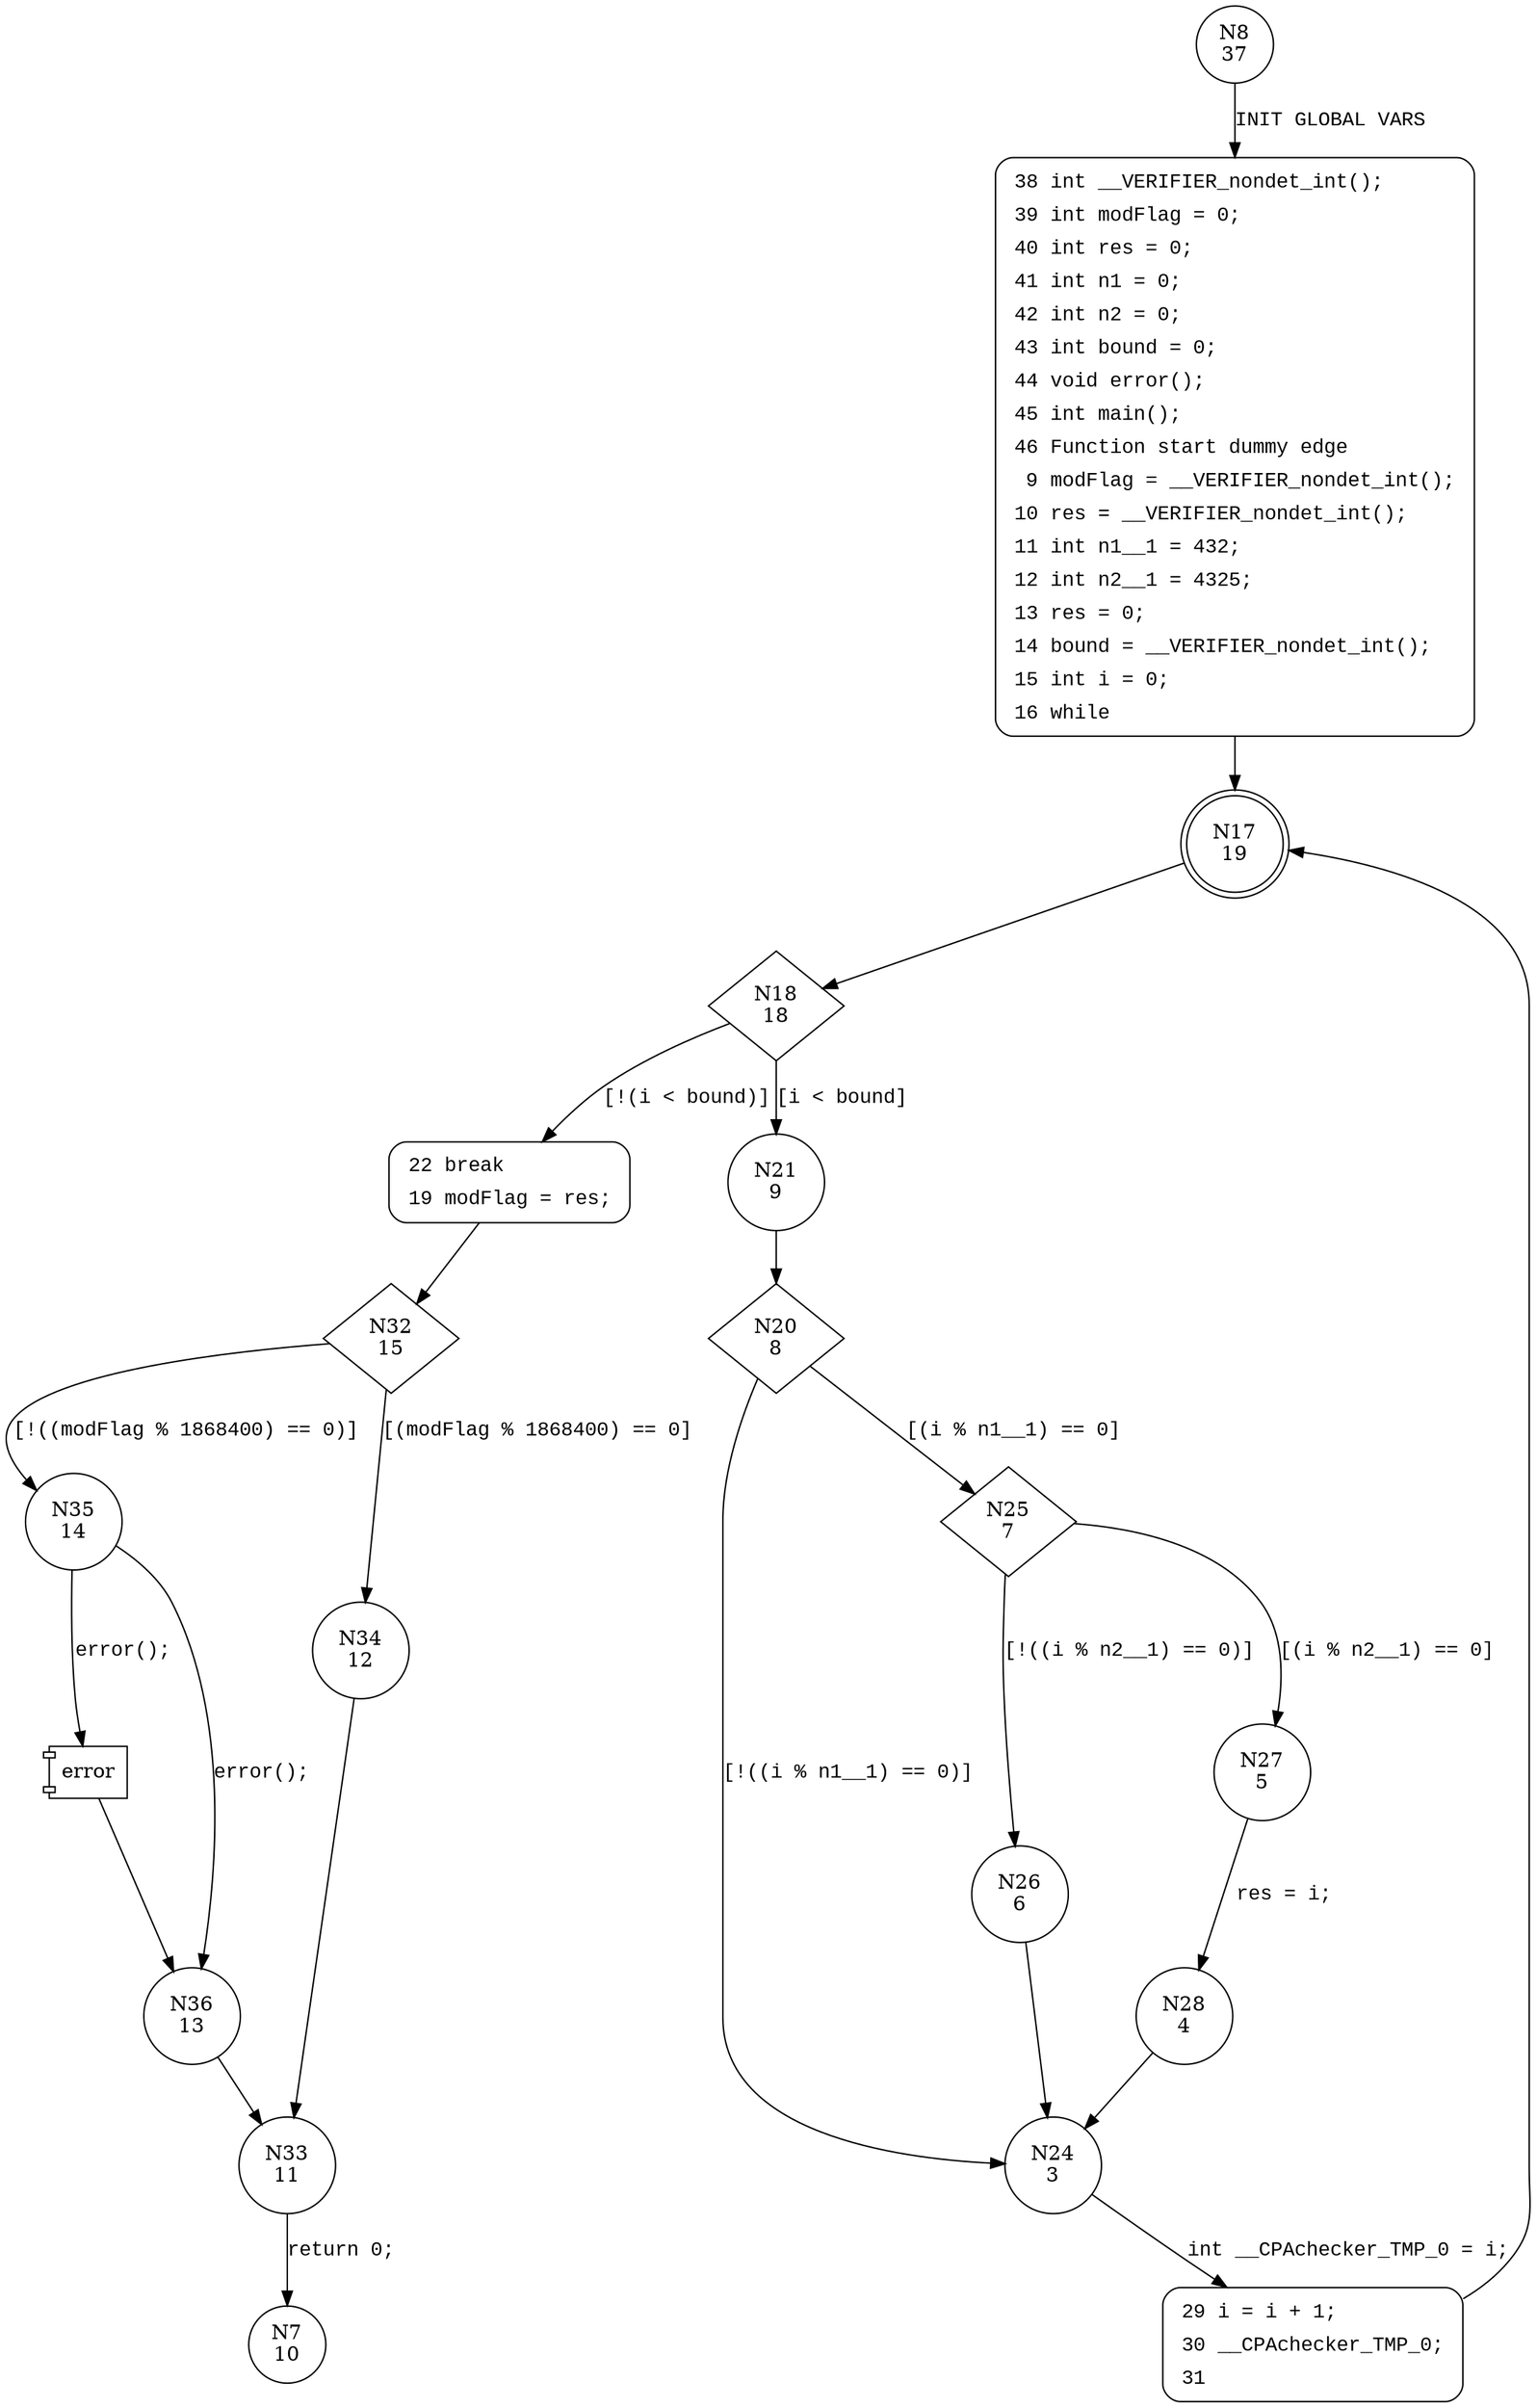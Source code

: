 digraph main {
8 [shape="circle" label="N8\n37"]
38 [shape="circle" label="N38\n36"]
17 [shape="doublecircle" label="N17\n19"]
18 [shape="diamond" label="N18\n18"]
21 [shape="circle" label="N21\n9"]
22 [shape="circle" label="N22\n17"]
32 [shape="diamond" label="N32\n15"]
34 [shape="circle" label="N34\n12"]
35 [shape="circle" label="N35\n14"]
36 [shape="circle" label="N36\n13"]
33 [shape="circle" label="N33\n11"]
7 [shape="circle" label="N7\n10"]
20 [shape="diamond" label="N20\n8"]
25 [shape="diamond" label="N25\n7"]
24 [shape="circle" label="N24\n3"]
29 [shape="circle" label="N29\n2"]
27 [shape="circle" label="N27\n5"]
26 [shape="circle" label="N26\n6"]
28 [shape="circle" label="N28\n4"]
38 [style="filled,bold" penwidth="1" fillcolor="white" fontname="Courier New" shape="Mrecord" label=<<table border="0" cellborder="0" cellpadding="3" bgcolor="white"><tr><td align="right">38</td><td align="left">int __VERIFIER_nondet_int();</td></tr><tr><td align="right">39</td><td align="left">int modFlag = 0;</td></tr><tr><td align="right">40</td><td align="left">int res = 0;</td></tr><tr><td align="right">41</td><td align="left">int n1 = 0;</td></tr><tr><td align="right">42</td><td align="left">int n2 = 0;</td></tr><tr><td align="right">43</td><td align="left">int bound = 0;</td></tr><tr><td align="right">44</td><td align="left">void error();</td></tr><tr><td align="right">45</td><td align="left">int main();</td></tr><tr><td align="right">46</td><td align="left">Function start dummy edge</td></tr><tr><td align="right">9</td><td align="left">modFlag = __VERIFIER_nondet_int();</td></tr><tr><td align="right">10</td><td align="left">res = __VERIFIER_nondet_int();</td></tr><tr><td align="right">11</td><td align="left">int n1__1 = 432;</td></tr><tr><td align="right">12</td><td align="left">int n2__1 = 4325;</td></tr><tr><td align="right">13</td><td align="left">res = 0;</td></tr><tr><td align="right">14</td><td align="left">bound = __VERIFIER_nondet_int();</td></tr><tr><td align="right">15</td><td align="left">int i = 0;</td></tr><tr><td align="right">16</td><td align="left">while</td></tr></table>>]
38 -> 17[label=""]
22 [style="filled,bold" penwidth="1" fillcolor="white" fontname="Courier New" shape="Mrecord" label=<<table border="0" cellborder="0" cellpadding="3" bgcolor="white"><tr><td align="right">22</td><td align="left">break</td></tr><tr><td align="right">19</td><td align="left">modFlag = res;</td></tr></table>>]
22 -> 32[label=""]
29 [style="filled,bold" penwidth="1" fillcolor="white" fontname="Courier New" shape="Mrecord" label=<<table border="0" cellborder="0" cellpadding="3" bgcolor="white"><tr><td align="right">29</td><td align="left">i = i + 1;</td></tr><tr><td align="right">30</td><td align="left">__CPAchecker_TMP_0;</td></tr><tr><td align="right">31</td><td align="left"></td></tr></table>>]
29 -> 17[label=""]
8 -> 38 [label="INIT GLOBAL VARS" fontname="Courier New"]
17 -> 18 [label="" fontname="Courier New"]
18 -> 21 [label="[i < bound]" fontname="Courier New"]
18 -> 22 [label="[!(i < bound)]" fontname="Courier New"]
32 -> 34 [label="[(modFlag % 1868400) == 0]" fontname="Courier New"]
32 -> 35 [label="[!((modFlag % 1868400) == 0)]" fontname="Courier New"]
100001 [shape="component" label="error"]
35 -> 100001 [label="error();" fontname="Courier New"]
100001 -> 36 [label="" fontname="Courier New"]
35 -> 36 [label="error();" fontname="Courier New"]
36 -> 33 [label="" fontname="Courier New"]
33 -> 7 [label="return 0;" fontname="Courier New"]
21 -> 20 [label="" fontname="Courier New"]
20 -> 25 [label="[(i % n1__1) == 0]" fontname="Courier New"]
20 -> 24 [label="[!((i % n1__1) == 0)]" fontname="Courier New"]
24 -> 29 [label="int __CPAchecker_TMP_0 = i;" fontname="Courier New"]
25 -> 27 [label="[(i % n2__1) == 0]" fontname="Courier New"]
25 -> 26 [label="[!((i % n2__1) == 0)]" fontname="Courier New"]
27 -> 28 [label="res = i;" fontname="Courier New"]
34 -> 33 [label="" fontname="Courier New"]
26 -> 24 [label="" fontname="Courier New"]
28 -> 24 [label="" fontname="Courier New"]
}